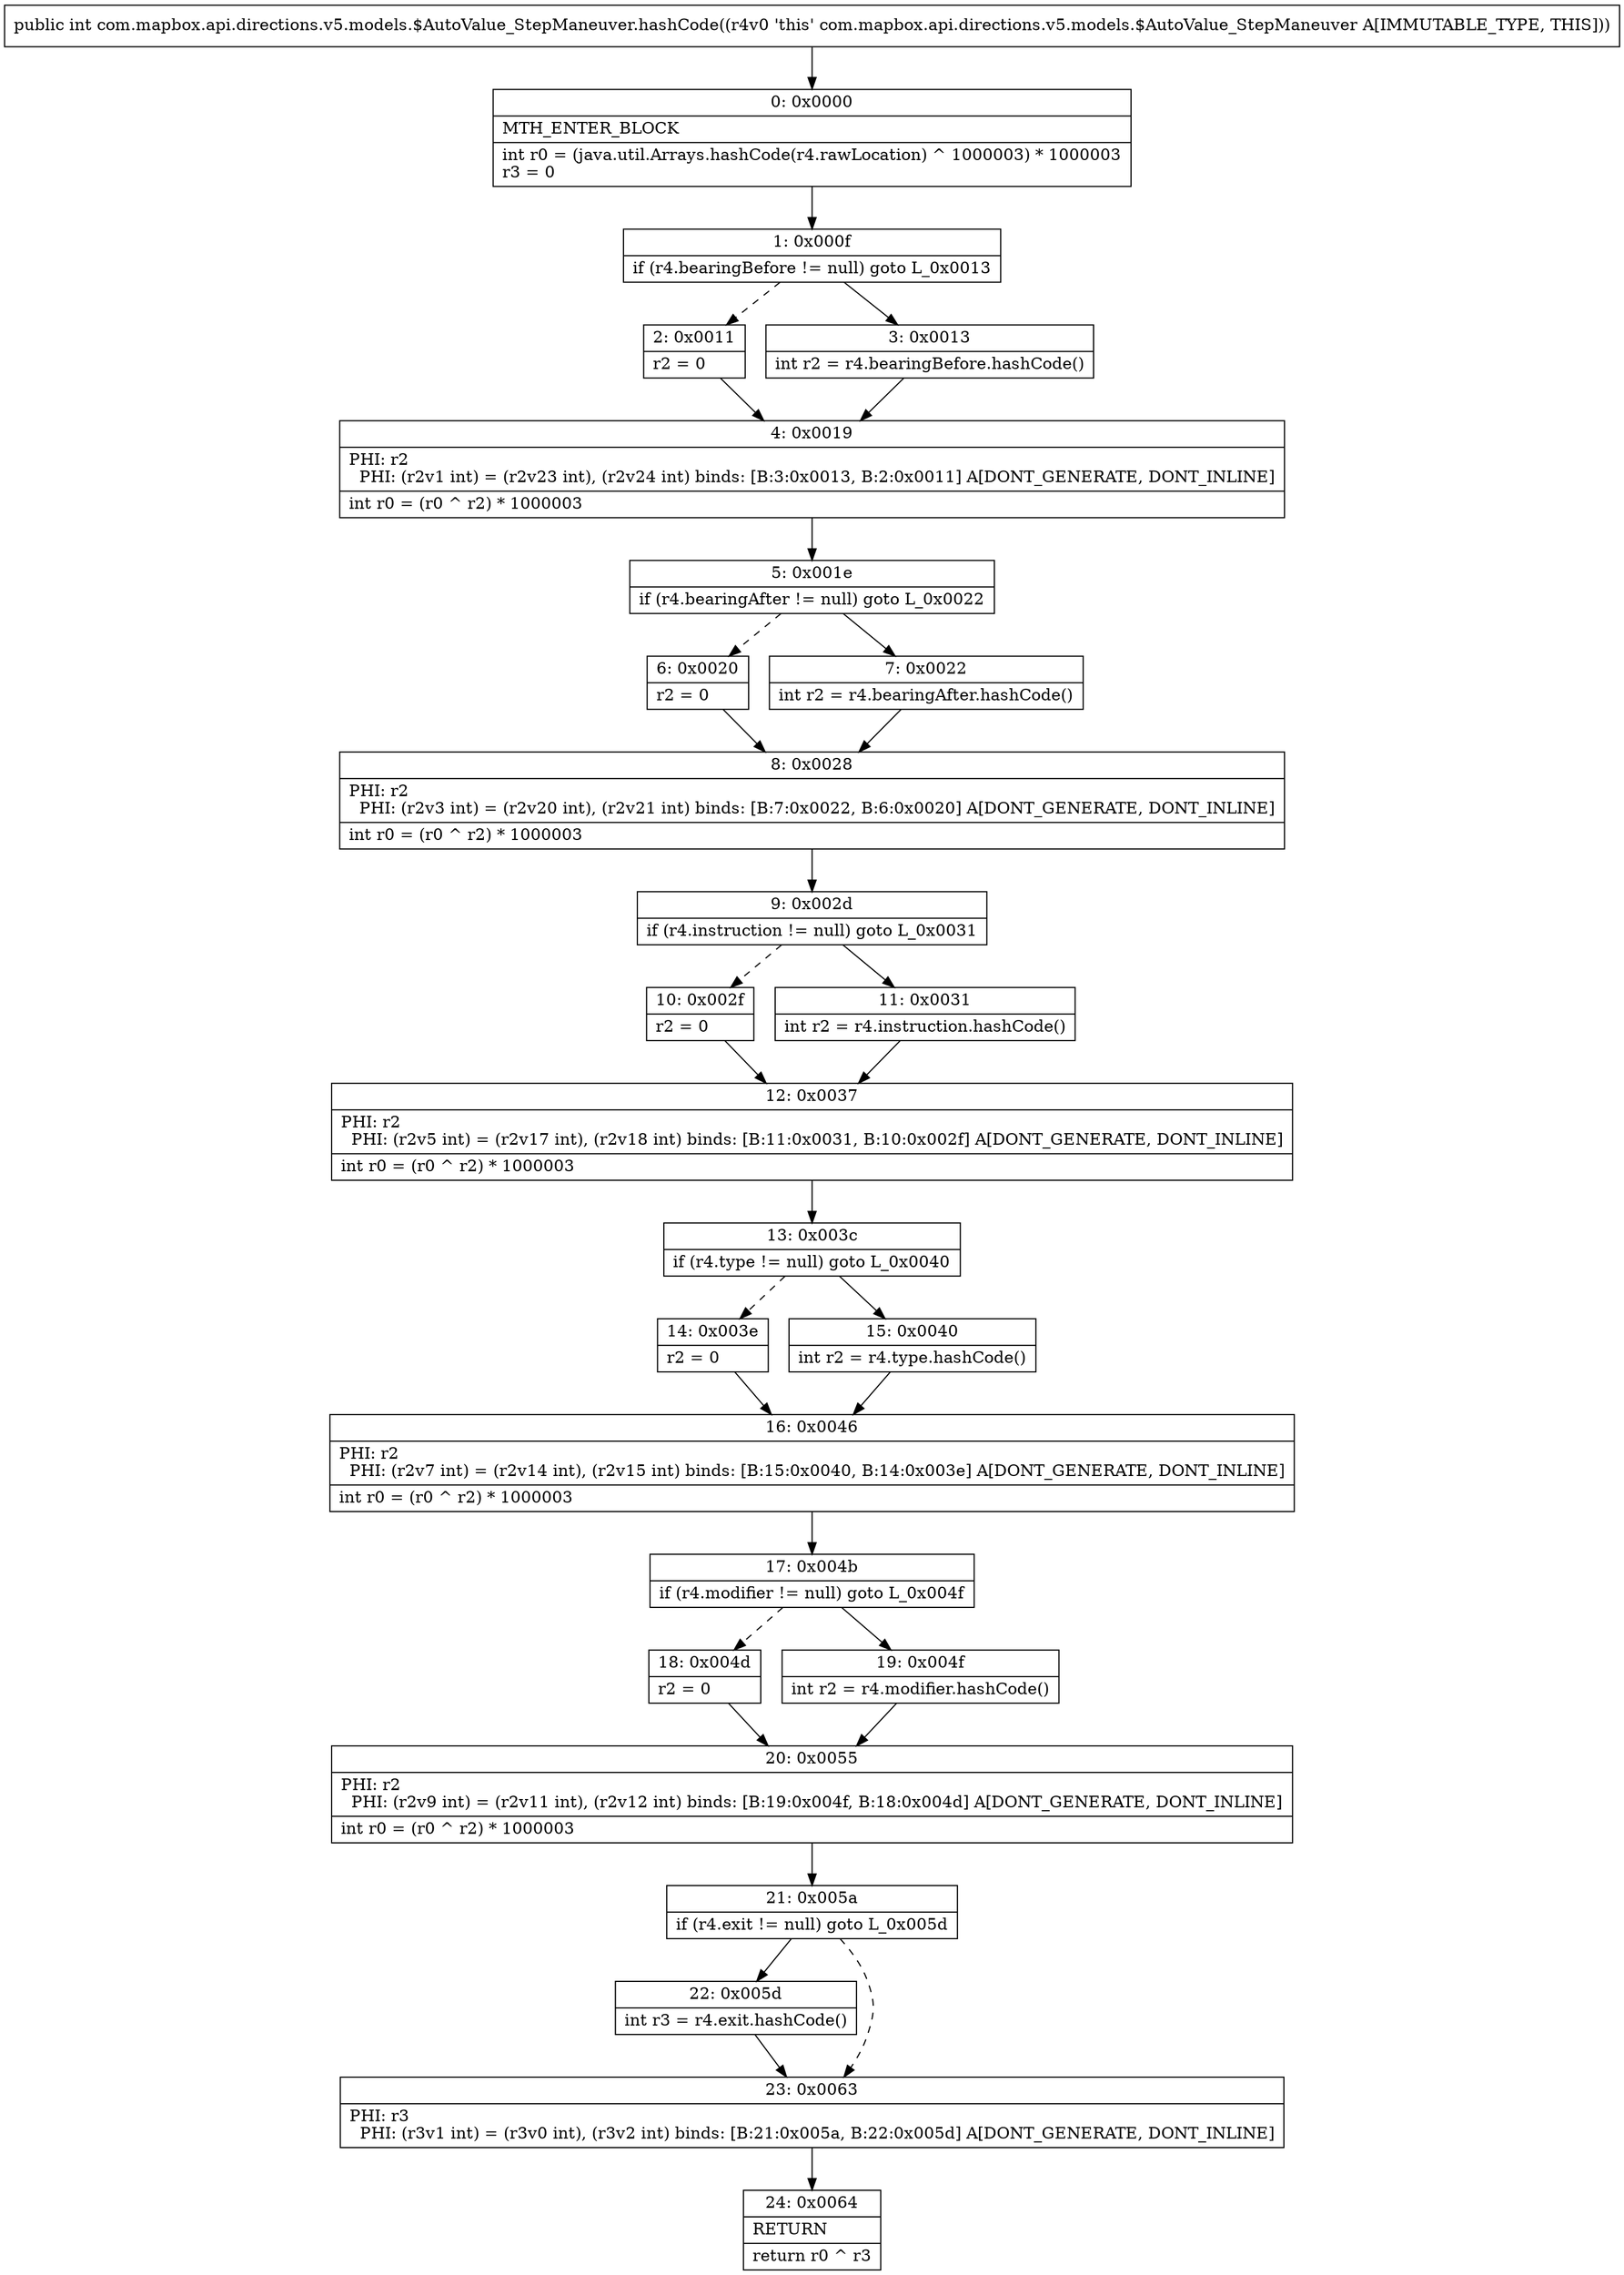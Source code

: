 digraph "CFG forcom.mapbox.api.directions.v5.models.$AutoValue_StepManeuver.hashCode()I" {
Node_0 [shape=record,label="{0\:\ 0x0000|MTH_ENTER_BLOCK\l|int r0 = (java.util.Arrays.hashCode(r4.rawLocation) ^ 1000003) * 1000003\lr3 = 0\l}"];
Node_1 [shape=record,label="{1\:\ 0x000f|if (r4.bearingBefore != null) goto L_0x0013\l}"];
Node_2 [shape=record,label="{2\:\ 0x0011|r2 = 0\l}"];
Node_3 [shape=record,label="{3\:\ 0x0013|int r2 = r4.bearingBefore.hashCode()\l}"];
Node_4 [shape=record,label="{4\:\ 0x0019|PHI: r2 \l  PHI: (r2v1 int) = (r2v23 int), (r2v24 int) binds: [B:3:0x0013, B:2:0x0011] A[DONT_GENERATE, DONT_INLINE]\l|int r0 = (r0 ^ r2) * 1000003\l}"];
Node_5 [shape=record,label="{5\:\ 0x001e|if (r4.bearingAfter != null) goto L_0x0022\l}"];
Node_6 [shape=record,label="{6\:\ 0x0020|r2 = 0\l}"];
Node_7 [shape=record,label="{7\:\ 0x0022|int r2 = r4.bearingAfter.hashCode()\l}"];
Node_8 [shape=record,label="{8\:\ 0x0028|PHI: r2 \l  PHI: (r2v3 int) = (r2v20 int), (r2v21 int) binds: [B:7:0x0022, B:6:0x0020] A[DONT_GENERATE, DONT_INLINE]\l|int r0 = (r0 ^ r2) * 1000003\l}"];
Node_9 [shape=record,label="{9\:\ 0x002d|if (r4.instruction != null) goto L_0x0031\l}"];
Node_10 [shape=record,label="{10\:\ 0x002f|r2 = 0\l}"];
Node_11 [shape=record,label="{11\:\ 0x0031|int r2 = r4.instruction.hashCode()\l}"];
Node_12 [shape=record,label="{12\:\ 0x0037|PHI: r2 \l  PHI: (r2v5 int) = (r2v17 int), (r2v18 int) binds: [B:11:0x0031, B:10:0x002f] A[DONT_GENERATE, DONT_INLINE]\l|int r0 = (r0 ^ r2) * 1000003\l}"];
Node_13 [shape=record,label="{13\:\ 0x003c|if (r4.type != null) goto L_0x0040\l}"];
Node_14 [shape=record,label="{14\:\ 0x003e|r2 = 0\l}"];
Node_15 [shape=record,label="{15\:\ 0x0040|int r2 = r4.type.hashCode()\l}"];
Node_16 [shape=record,label="{16\:\ 0x0046|PHI: r2 \l  PHI: (r2v7 int) = (r2v14 int), (r2v15 int) binds: [B:15:0x0040, B:14:0x003e] A[DONT_GENERATE, DONT_INLINE]\l|int r0 = (r0 ^ r2) * 1000003\l}"];
Node_17 [shape=record,label="{17\:\ 0x004b|if (r4.modifier != null) goto L_0x004f\l}"];
Node_18 [shape=record,label="{18\:\ 0x004d|r2 = 0\l}"];
Node_19 [shape=record,label="{19\:\ 0x004f|int r2 = r4.modifier.hashCode()\l}"];
Node_20 [shape=record,label="{20\:\ 0x0055|PHI: r2 \l  PHI: (r2v9 int) = (r2v11 int), (r2v12 int) binds: [B:19:0x004f, B:18:0x004d] A[DONT_GENERATE, DONT_INLINE]\l|int r0 = (r0 ^ r2) * 1000003\l}"];
Node_21 [shape=record,label="{21\:\ 0x005a|if (r4.exit != null) goto L_0x005d\l}"];
Node_22 [shape=record,label="{22\:\ 0x005d|int r3 = r4.exit.hashCode()\l}"];
Node_23 [shape=record,label="{23\:\ 0x0063|PHI: r3 \l  PHI: (r3v1 int) = (r3v0 int), (r3v2 int) binds: [B:21:0x005a, B:22:0x005d] A[DONT_GENERATE, DONT_INLINE]\l}"];
Node_24 [shape=record,label="{24\:\ 0x0064|RETURN\l|return r0 ^ r3\l}"];
MethodNode[shape=record,label="{public int com.mapbox.api.directions.v5.models.$AutoValue_StepManeuver.hashCode((r4v0 'this' com.mapbox.api.directions.v5.models.$AutoValue_StepManeuver A[IMMUTABLE_TYPE, THIS])) }"];
MethodNode -> Node_0;
Node_0 -> Node_1;
Node_1 -> Node_2[style=dashed];
Node_1 -> Node_3;
Node_2 -> Node_4;
Node_3 -> Node_4;
Node_4 -> Node_5;
Node_5 -> Node_6[style=dashed];
Node_5 -> Node_7;
Node_6 -> Node_8;
Node_7 -> Node_8;
Node_8 -> Node_9;
Node_9 -> Node_10[style=dashed];
Node_9 -> Node_11;
Node_10 -> Node_12;
Node_11 -> Node_12;
Node_12 -> Node_13;
Node_13 -> Node_14[style=dashed];
Node_13 -> Node_15;
Node_14 -> Node_16;
Node_15 -> Node_16;
Node_16 -> Node_17;
Node_17 -> Node_18[style=dashed];
Node_17 -> Node_19;
Node_18 -> Node_20;
Node_19 -> Node_20;
Node_20 -> Node_21;
Node_21 -> Node_22;
Node_21 -> Node_23[style=dashed];
Node_22 -> Node_23;
Node_23 -> Node_24;
}

